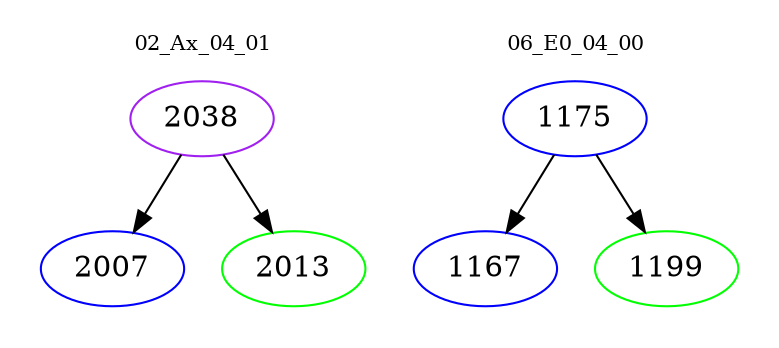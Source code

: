 digraph{
subgraph cluster_0 {
color = white
label = "02_Ax_04_01";
fontsize=10;
T0_2038 [label="2038", color="purple"]
T0_2038 -> T0_2007 [color="black"]
T0_2007 [label="2007", color="blue"]
T0_2038 -> T0_2013 [color="black"]
T0_2013 [label="2013", color="green"]
}
subgraph cluster_1 {
color = white
label = "06_E0_04_00";
fontsize=10;
T1_1175 [label="1175", color="blue"]
T1_1175 -> T1_1167 [color="black"]
T1_1167 [label="1167", color="blue"]
T1_1175 -> T1_1199 [color="black"]
T1_1199 [label="1199", color="green"]
}
}

